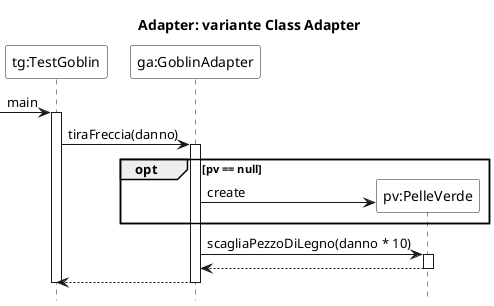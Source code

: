 ' Documentazione: https://plantuml.com/sequence-diagram

@startuml
' START STYLE
skinparam {
	monochrome true
	'shadowing false
}
skinparam sequence {
	participantBackgroundColor white
}
hide footbox
' END STYLE

title Adapter: variante Class Adapter

' Aggiungo delle etichette
participant "tg:TestGoblin" as tg
participant "ga:GoblinAdapter" as ga
participant "pv:PelleVerde" as pv

-> tg: main
activate tg

tg -> ga: tiraFreccia(danno)
activate ga

opt pv == null
	ga -> pv ** : create
end

ga -> pv: scagliaPezzoDiLegno(danno * 10)
activate pv

pv --> ga
deactivate pv

ga --> tg
deactivate ga

deactivate tg

@enduml